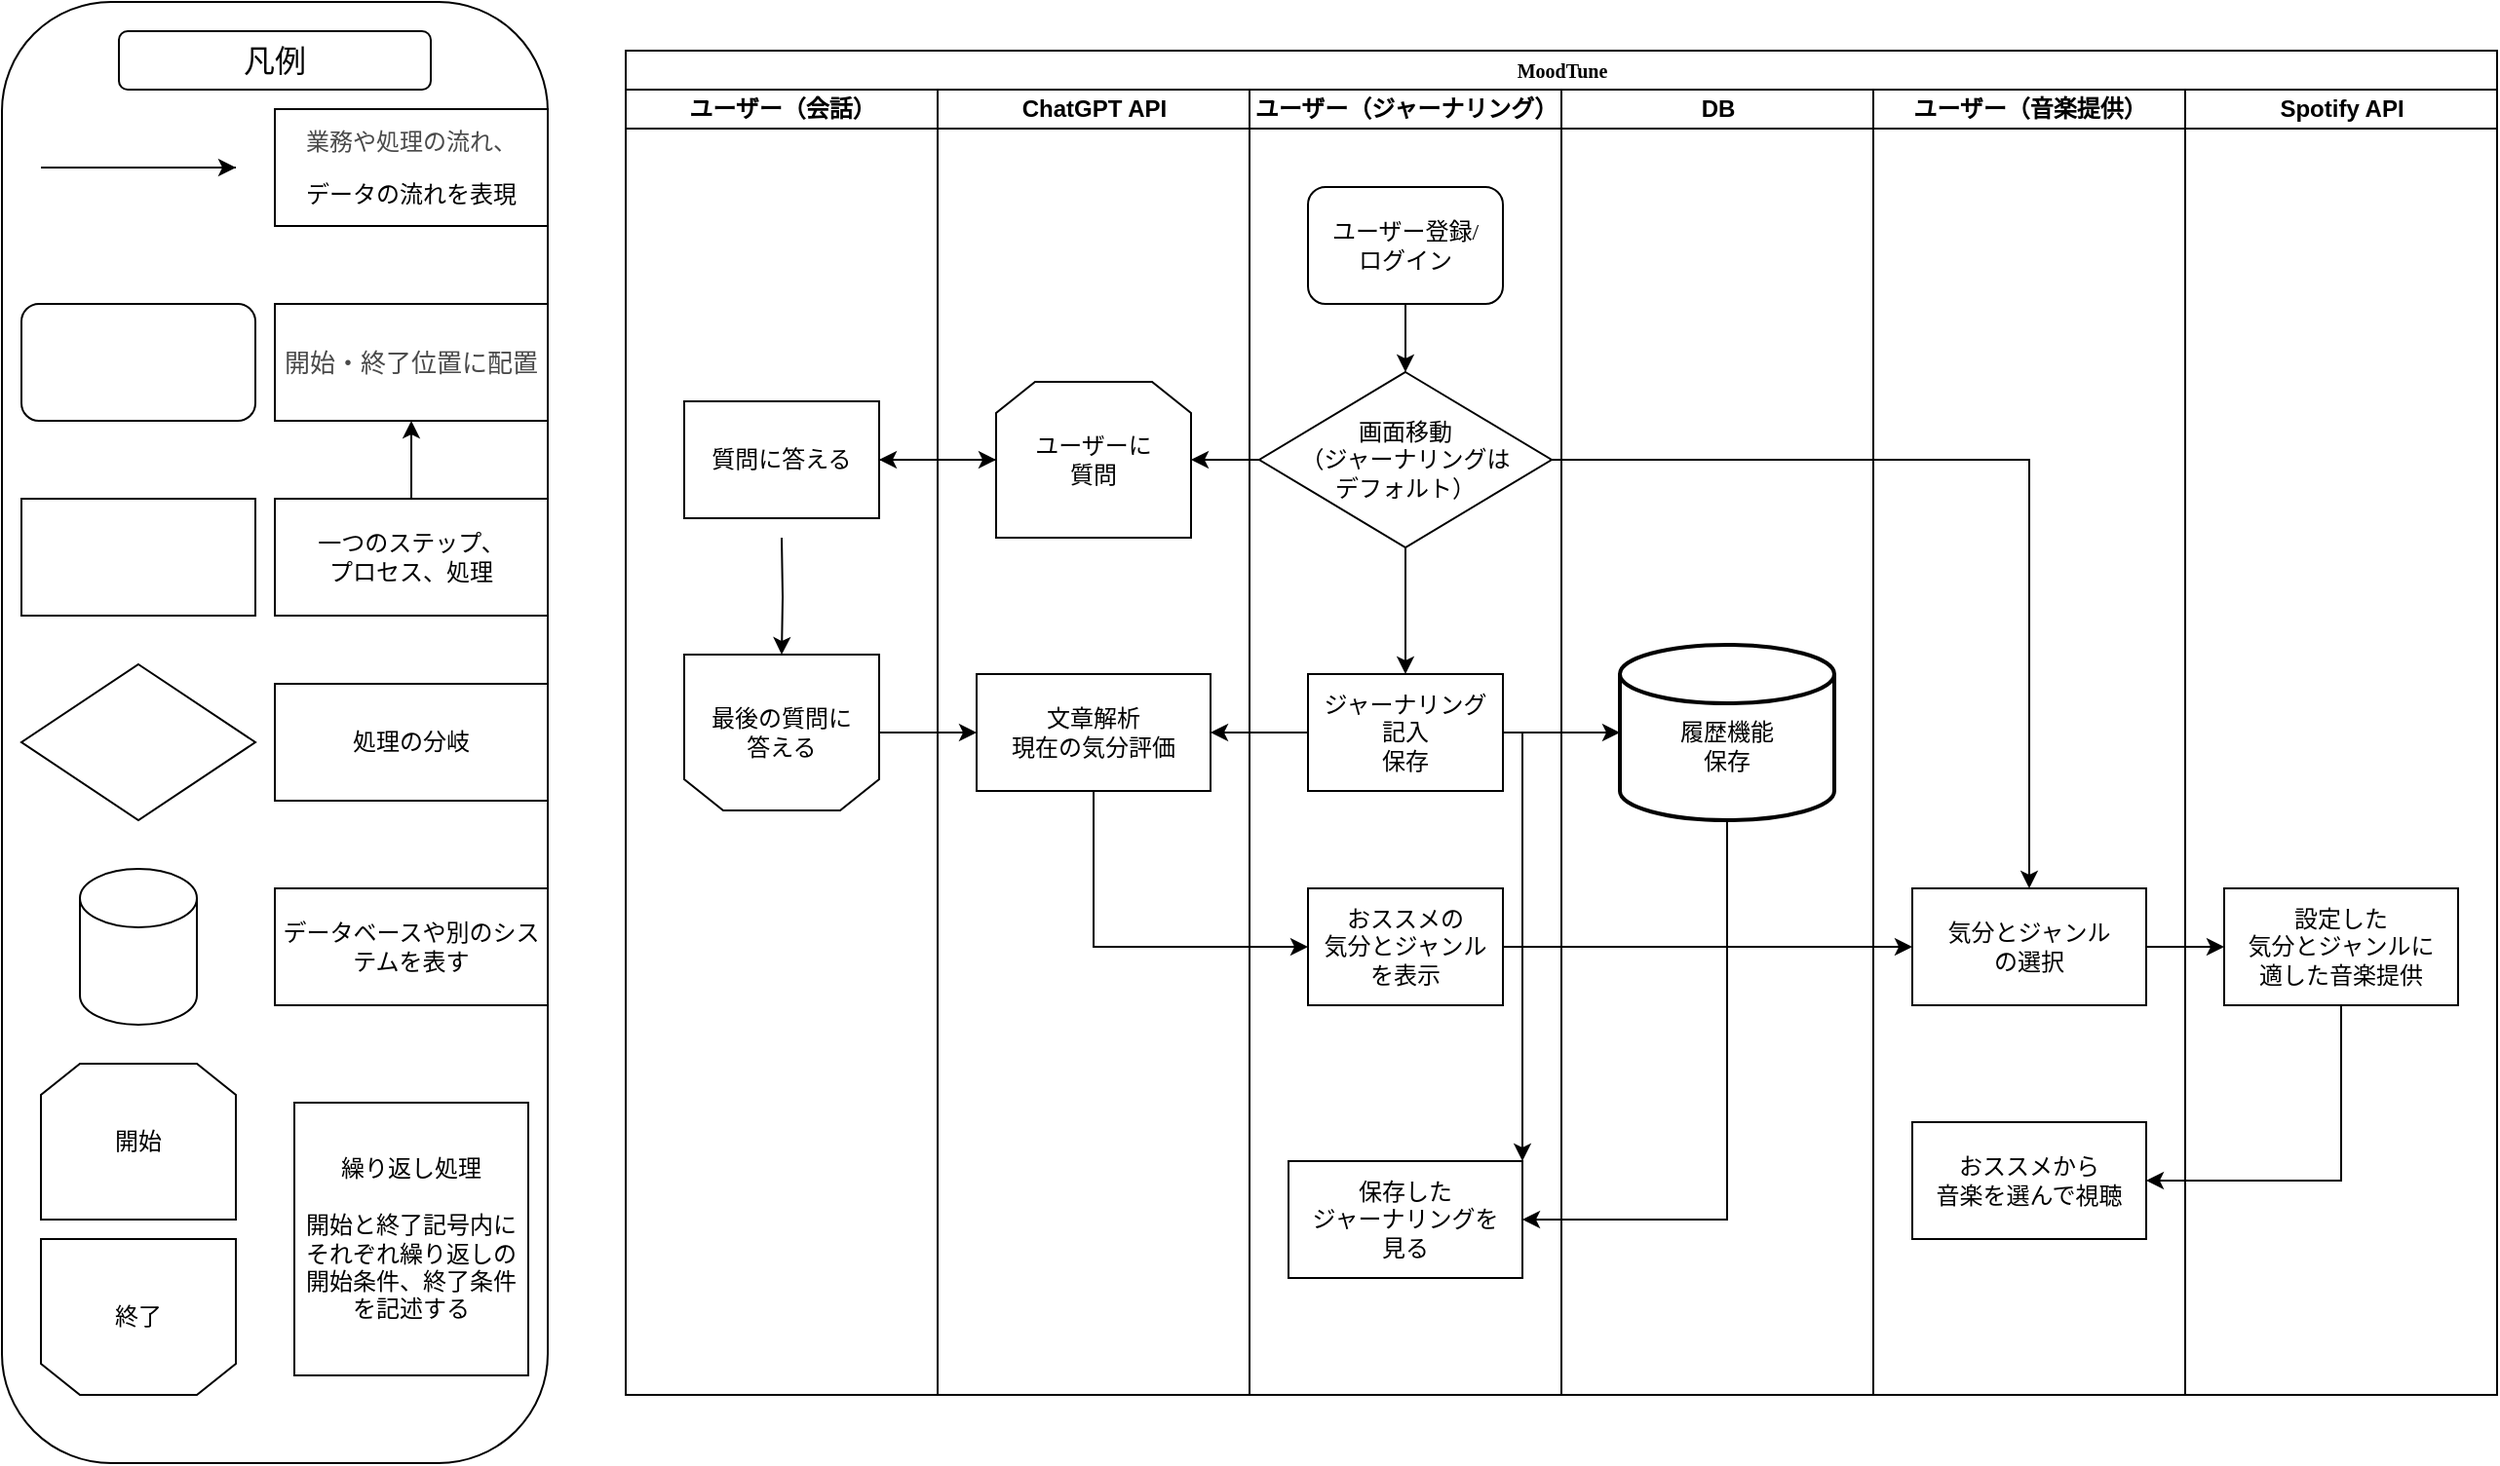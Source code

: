 <mxfile version="24.2.7" type="github">
  <diagram name="Page-1" id="74e2e168-ea6b-b213-b513-2b3c1d86103e">
    <mxGraphModel dx="1434" dy="780" grid="1" gridSize="10" guides="1" tooltips="1" connect="1" arrows="1" fold="1" page="1" pageScale="1" pageWidth="1400" pageHeight="850" background="none" math="0" shadow="0">
      <root>
        <mxCell id="0" />
        <mxCell id="1" parent="0" />
        <mxCell id="77e6c97f196da883-1" value="&lt;font style=&quot;font-size: 10px;&quot;&gt;MoodTune&lt;/font&gt;" style="swimlane;html=1;childLayout=stackLayout;startSize=20;rounded=0;shadow=0;labelBackgroundColor=none;strokeWidth=1;fontFamily=Verdana;fontSize=8;align=center;" parent="1" vertex="1">
          <mxGeometry x="360" y="40" width="960" height="690" as="geometry" />
        </mxCell>
        <mxCell id="77e6c97f196da883-2" value="ユーザー（会話）" style="swimlane;html=1;startSize=20;" parent="77e6c97f196da883-1" vertex="1">
          <mxGeometry y="20" width="160" height="670" as="geometry" />
        </mxCell>
        <mxCell id="cdU9Sef9xlhLWkmTLOWl-19" value="最後の質問に&lt;div&gt;答える&lt;/div&gt;" style="shape=loopLimit;whiteSpace=wrap;html=1;flipH=1;flipV=1;" parent="77e6c97f196da883-2" vertex="1">
          <mxGeometry x="30" y="290" width="100" height="80" as="geometry" />
        </mxCell>
        <mxCell id="cdU9Sef9xlhLWkmTLOWl-18" style="edgeStyle=orthogonalEdgeStyle;rounded=0;orthogonalLoop=1;jettySize=auto;html=1;exitX=0.5;exitY=1;exitDx=0;exitDy=0;" parent="77e6c97f196da883-2" target="cdU9Sef9xlhLWkmTLOWl-19" edge="1">
          <mxGeometry relative="1" as="geometry">
            <mxPoint x="80" y="290" as="targetPoint" />
            <mxPoint x="80" y="230" as="sourcePoint" />
          </mxGeometry>
        </mxCell>
        <mxCell id="cdU9Sef9xlhLWkmTLOWl-33" value="質問に答える" style="rounded=0;whiteSpace=wrap;html=1;" parent="77e6c97f196da883-2" vertex="1">
          <mxGeometry x="30" y="160" width="100" height="60" as="geometry" />
        </mxCell>
        <mxCell id="77e6c97f196da883-3" value="ChatGPT API" style="swimlane;html=1;startSize=20;" parent="77e6c97f196da883-1" vertex="1">
          <mxGeometry x="160" y="20" width="160" height="670" as="geometry" />
        </mxCell>
        <mxCell id="cdU9Sef9xlhLWkmTLOWl-11" value="ユーザーに&lt;div&gt;質問&lt;/div&gt;" style="shape=loopLimit;whiteSpace=wrap;html=1;" parent="77e6c97f196da883-3" vertex="1">
          <mxGeometry x="30" y="150" width="100" height="80" as="geometry" />
        </mxCell>
        <mxCell id="cdU9Sef9xlhLWkmTLOWl-16" value="" style="endArrow=classic;html=1;rounded=0;entryX=0;entryY=0.5;entryDx=0;entryDy=0;" parent="77e6c97f196da883-3" target="cdU9Sef9xlhLWkmTLOWl-11" edge="1">
          <mxGeometry width="50" height="50" relative="1" as="geometry">
            <mxPoint x="-30" y="190" as="sourcePoint" />
            <mxPoint x="20" y="140" as="targetPoint" />
          </mxGeometry>
        </mxCell>
        <mxCell id="cdU9Sef9xlhLWkmTLOWl-23" value="文章解析&lt;div&gt;現在の気分評価&lt;/div&gt;" style="rounded=0;whiteSpace=wrap;html=1;" parent="77e6c97f196da883-3" vertex="1">
          <mxGeometry x="20" y="300" width="120" height="60" as="geometry" />
        </mxCell>
        <mxCell id="77e6c97f196da883-4" value="ユーザー（ジャーナリング）" style="swimlane;html=1;startSize=20;" parent="77e6c97f196da883-1" vertex="1">
          <mxGeometry x="320" y="20" width="160" height="670" as="geometry" />
        </mxCell>
        <mxCell id="LaZB-A_bQYklIuyLhnLg-16" style="edgeStyle=orthogonalEdgeStyle;rounded=0;orthogonalLoop=1;jettySize=auto;html=1;exitX=0.5;exitY=1;exitDx=0;exitDy=0;entryX=0.5;entryY=0;entryDx=0;entryDy=0;" parent="77e6c97f196da883-4" source="77e6c97f196da883-13" target="LaZB-A_bQYklIuyLhnLg-5" edge="1">
          <mxGeometry relative="1" as="geometry" />
        </mxCell>
        <mxCell id="77e6c97f196da883-13" value="&lt;div&gt;&lt;font style=&quot;font-size: 12px;&quot;&gt;画面移動&lt;/font&gt;&lt;/div&gt;&lt;div&gt;&lt;font style=&quot;font-size: 12px;&quot;&gt;（&lt;/font&gt;&lt;span style=&quot;font-size: 12px; background-color: initial;&quot;&gt;ジャーナリングは&lt;/span&gt;&lt;/div&gt;&lt;div&gt;&lt;span style=&quot;font-size: 12px; background-color: initial;&quot;&gt;デフォルト）&lt;/span&gt;&lt;/div&gt;" style="rhombus;whiteSpace=wrap;html=1;rounded=0;shadow=0;labelBackgroundColor=none;strokeWidth=1;fontFamily=Verdana;fontSize=8;align=center;" parent="77e6c97f196da883-4" vertex="1">
          <mxGeometry x="5" y="145" width="150" height="90" as="geometry" />
        </mxCell>
        <mxCell id="LaZB-A_bQYklIuyLhnLg-15" style="edgeStyle=orthogonalEdgeStyle;rounded=0;orthogonalLoop=1;jettySize=auto;html=1;exitX=0.5;exitY=1;exitDx=0;exitDy=0;entryX=0.5;entryY=0;entryDx=0;entryDy=0;" parent="77e6c97f196da883-4" source="77e6c97f196da883-11" target="77e6c97f196da883-13" edge="1">
          <mxGeometry relative="1" as="geometry" />
        </mxCell>
        <mxCell id="77e6c97f196da883-11" value="&lt;div&gt;&lt;span style=&quot;font-size: 12px;&quot;&gt;ユーザー登録/&lt;/span&gt;&lt;/div&gt;&lt;span style=&quot;font-size: 12px;&quot;&gt;ログイン&lt;/span&gt;" style="rounded=1;whiteSpace=wrap;html=1;shadow=0;labelBackgroundColor=none;strokeWidth=1;fontFamily=Verdana;fontSize=8;align=center;" parent="77e6c97f196da883-4" vertex="1">
          <mxGeometry x="30" y="50" width="100" height="60" as="geometry" />
        </mxCell>
        <mxCell id="LaZB-A_bQYklIuyLhnLg-5" value="ジャーナリング&lt;div&gt;記入&lt;/div&gt;&lt;div&gt;保存&lt;/div&gt;" style="rounded=0;whiteSpace=wrap;html=1;" parent="77e6c97f196da883-4" vertex="1">
          <mxGeometry x="30" y="300" width="100" height="60" as="geometry" />
        </mxCell>
        <mxCell id="cdU9Sef9xlhLWkmTLOWl-8" value="おススメの&lt;div&gt;気分とジャンル&lt;/div&gt;&lt;div&gt;を表示&lt;/div&gt;" style="rounded=0;whiteSpace=wrap;html=1;" parent="77e6c97f196da883-4" vertex="1">
          <mxGeometry x="30" y="410" width="100" height="60" as="geometry" />
        </mxCell>
        <mxCell id="cdU9Sef9xlhLWkmTLOWl-31" value="保存した&lt;div&gt;ジャーナリングを&lt;/div&gt;&lt;div&gt;見る&lt;/div&gt;" style="rounded=0;whiteSpace=wrap;html=1;" parent="77e6c97f196da883-4" vertex="1">
          <mxGeometry x="20" y="550" width="120" height="60" as="geometry" />
        </mxCell>
        <mxCell id="cdU9Sef9xlhLWkmTLOWl-32" value="" style="endArrow=classic;html=1;rounded=0;entryX=1;entryY=0;entryDx=0;entryDy=0;" parent="77e6c97f196da883-4" target="cdU9Sef9xlhLWkmTLOWl-31" edge="1">
          <mxGeometry width="50" height="50" relative="1" as="geometry">
            <mxPoint x="130" y="330" as="sourcePoint" />
            <mxPoint x="190" y="320" as="targetPoint" />
            <Array as="points">
              <mxPoint x="140" y="330" />
              <mxPoint x="140" y="380" />
            </Array>
          </mxGeometry>
        </mxCell>
        <mxCell id="77e6c97f196da883-5" value="DB" style="swimlane;html=1;startSize=20;" parent="77e6c97f196da883-1" vertex="1">
          <mxGeometry x="480" y="20" width="160" height="670" as="geometry" />
        </mxCell>
        <mxCell id="cdU9Sef9xlhLWkmTLOWl-30" style="edgeStyle=orthogonalEdgeStyle;rounded=0;orthogonalLoop=1;jettySize=auto;html=1;exitX=0.5;exitY=1;exitDx=0;exitDy=0;exitPerimeter=0;" parent="77e6c97f196da883-5" source="LaZB-A_bQYklIuyLhnLg-8" edge="1">
          <mxGeometry relative="1" as="geometry">
            <mxPoint x="-20" y="580" as="targetPoint" />
            <Array as="points">
              <mxPoint x="85" y="580" />
            </Array>
          </mxGeometry>
        </mxCell>
        <mxCell id="LaZB-A_bQYklIuyLhnLg-8" value="&lt;div&gt;&lt;br&gt;&lt;/div&gt;履歴機能&lt;div&gt;保存&lt;/div&gt;" style="strokeWidth=2;html=1;shape=mxgraph.flowchart.database;whiteSpace=wrap;" parent="77e6c97f196da883-5" vertex="1">
          <mxGeometry x="30" y="285" width="110" height="90" as="geometry" />
        </mxCell>
        <mxCell id="77e6c97f196da883-6" value="ユーザー（音楽提供）" style="swimlane;html=1;startSize=20;" parent="77e6c97f196da883-1" vertex="1">
          <mxGeometry x="640" y="20" width="160" height="670" as="geometry" />
        </mxCell>
        <mxCell id="LaZB-A_bQYklIuyLhnLg-4" value="&lt;div&gt;&lt;span style=&quot;background-color: initial;&quot;&gt;気分とジャンル&lt;/span&gt;&lt;br&gt;&lt;/div&gt;&lt;div&gt;の選択&lt;/div&gt;" style="rounded=0;whiteSpace=wrap;html=1;" parent="77e6c97f196da883-6" vertex="1">
          <mxGeometry x="20" y="410" width="120" height="60" as="geometry" />
        </mxCell>
        <mxCell id="cdU9Sef9xlhLWkmTLOWl-28" value="おススメから&lt;div&gt;音楽を選んで視聴&lt;/div&gt;" style="rounded=0;whiteSpace=wrap;html=1;" parent="77e6c97f196da883-6" vertex="1">
          <mxGeometry x="20" y="530" width="120" height="60" as="geometry" />
        </mxCell>
        <mxCell id="77e6c97f196da883-7" value="Spotify API" style="swimlane;html=1;startSize=20;" parent="77e6c97f196da883-1" vertex="1">
          <mxGeometry x="800" y="20" width="160" height="670" as="geometry" />
        </mxCell>
        <mxCell id="cdU9Sef9xlhLWkmTLOWl-24" value="設定した&lt;div&gt;気分とジャンルに&lt;div&gt;適した音楽提供&lt;/div&gt;&lt;/div&gt;" style="rounded=0;whiteSpace=wrap;html=1;" parent="77e6c97f196da883-7" vertex="1">
          <mxGeometry x="20" y="410" width="120" height="60" as="geometry" />
        </mxCell>
        <mxCell id="LaZB-A_bQYklIuyLhnLg-10" style="edgeStyle=orthogonalEdgeStyle;rounded=0;orthogonalLoop=1;jettySize=auto;html=1;exitX=0;exitY=0.5;exitDx=0;exitDy=0;entryX=1;entryY=0.5;entryDx=0;entryDy=0;" parent="77e6c97f196da883-1" source="77e6c97f196da883-13" target="cdU9Sef9xlhLWkmTLOWl-11" edge="1">
          <mxGeometry relative="1" as="geometry">
            <mxPoint x="300" y="210" as="targetPoint" />
          </mxGeometry>
        </mxCell>
        <mxCell id="LaZB-A_bQYklIuyLhnLg-11" style="edgeStyle=orthogonalEdgeStyle;rounded=0;orthogonalLoop=1;jettySize=auto;html=1;exitX=1;exitY=0.5;exitDx=0;exitDy=0;" parent="77e6c97f196da883-1" source="77e6c97f196da883-13" target="LaZB-A_bQYklIuyLhnLg-4" edge="1">
          <mxGeometry relative="1" as="geometry" />
        </mxCell>
        <mxCell id="LaZB-A_bQYklIuyLhnLg-17" style="edgeStyle=orthogonalEdgeStyle;rounded=0;orthogonalLoop=1;jettySize=auto;html=1;exitX=1;exitY=0.5;exitDx=0;exitDy=0;entryX=0;entryY=0.5;entryDx=0;entryDy=0;entryPerimeter=0;" parent="77e6c97f196da883-1" source="LaZB-A_bQYklIuyLhnLg-5" target="LaZB-A_bQYklIuyLhnLg-8" edge="1">
          <mxGeometry relative="1" as="geometry" />
        </mxCell>
        <mxCell id="cdU9Sef9xlhLWkmTLOWl-3" value="" style="edgeStyle=orthogonalEdgeStyle;rounded=0;orthogonalLoop=1;jettySize=auto;html=1;" parent="77e6c97f196da883-1" source="LaZB-A_bQYklIuyLhnLg-5" edge="1">
          <mxGeometry relative="1" as="geometry">
            <mxPoint x="300" y="350" as="targetPoint" />
          </mxGeometry>
        </mxCell>
        <mxCell id="cdU9Sef9xlhLWkmTLOWl-9" value="" style="endArrow=classic;html=1;rounded=0;exitX=1;exitY=0.5;exitDx=0;exitDy=0;entryX=0;entryY=0.5;entryDx=0;entryDy=0;" parent="77e6c97f196da883-1" source="cdU9Sef9xlhLWkmTLOWl-8" target="LaZB-A_bQYklIuyLhnLg-4" edge="1">
          <mxGeometry width="50" height="50" relative="1" as="geometry">
            <mxPoint x="450" y="390" as="sourcePoint" />
            <mxPoint x="500" y="340" as="targetPoint" />
          </mxGeometry>
        </mxCell>
        <mxCell id="cdU9Sef9xlhLWkmTLOWl-14" value="" style="edgeStyle=orthogonalEdgeStyle;rounded=0;orthogonalLoop=1;jettySize=auto;html=1;" parent="77e6c97f196da883-1" source="cdU9Sef9xlhLWkmTLOWl-11" edge="1">
          <mxGeometry relative="1" as="geometry">
            <mxPoint x="130" y="210" as="targetPoint" />
          </mxGeometry>
        </mxCell>
        <mxCell id="cdU9Sef9xlhLWkmTLOWl-20" value="" style="endArrow=classic;html=1;rounded=0;exitX=1;exitY=0.5;exitDx=0;exitDy=0;entryX=0;entryY=0.5;entryDx=0;entryDy=0;" parent="77e6c97f196da883-1" source="cdU9Sef9xlhLWkmTLOWl-19" edge="1">
          <mxGeometry width="50" height="50" relative="1" as="geometry">
            <mxPoint x="460" y="390" as="sourcePoint" />
            <mxPoint x="180" y="350" as="targetPoint" />
            <Array as="points" />
          </mxGeometry>
        </mxCell>
        <mxCell id="cdU9Sef9xlhLWkmTLOWl-27" style="edgeStyle=orthogonalEdgeStyle;rounded=0;orthogonalLoop=1;jettySize=auto;html=1;exitX=0.5;exitY=1;exitDx=0;exitDy=0;entryX=1;entryY=0.5;entryDx=0;entryDy=0;" parent="77e6c97f196da883-1" source="cdU9Sef9xlhLWkmTLOWl-24" target="cdU9Sef9xlhLWkmTLOWl-28" edge="1">
          <mxGeometry relative="1" as="geometry">
            <mxPoint x="720" y="540" as="targetPoint" />
          </mxGeometry>
        </mxCell>
        <mxCell id="cdU9Sef9xlhLWkmTLOWl-26" style="edgeStyle=orthogonalEdgeStyle;rounded=0;orthogonalLoop=1;jettySize=auto;html=1;exitX=1;exitY=0.5;exitDx=0;exitDy=0;entryX=0;entryY=0.5;entryDx=0;entryDy=0;" parent="77e6c97f196da883-1" source="LaZB-A_bQYklIuyLhnLg-4" target="cdU9Sef9xlhLWkmTLOWl-24" edge="1">
          <mxGeometry relative="1" as="geometry" />
        </mxCell>
        <mxCell id="cdU9Sef9xlhLWkmTLOWl-7" value="" style="endArrow=classic;html=1;rounded=0;exitX=0.5;exitY=1;exitDx=0;exitDy=0;entryX=0;entryY=0.5;entryDx=0;entryDy=0;" parent="77e6c97f196da883-1" source="cdU9Sef9xlhLWkmTLOWl-23" edge="1" target="cdU9Sef9xlhLWkmTLOWl-8">
          <mxGeometry width="50" height="50" relative="1" as="geometry">
            <mxPoint x="-50" y="390" as="sourcePoint" />
            <mxPoint x="60" y="460" as="targetPoint" />
            <Array as="points">
              <mxPoint x="240" y="460" />
            </Array>
          </mxGeometry>
        </mxCell>
        <mxCell id="IDSXPjZ3ct8S7cFOssJs-43" value="&lt;div style=&quot;&quot;&gt;&lt;font style=&quot;font-size: 12px;&quot;&gt;&lt;br&gt;&lt;/font&gt;&lt;/div&gt;&lt;h6 style=&quot;&quot;&gt;&lt;br&gt;&lt;/h6&gt;&lt;div&gt;&lt;br&gt;&lt;/div&gt;&lt;div&gt;&lt;br&gt;&lt;/div&gt;&lt;div&gt;&lt;br&gt;&lt;/div&gt;&lt;div&gt;&lt;br&gt;&lt;/div&gt;&lt;div&gt;&lt;br&gt;&lt;/div&gt;&lt;div&gt;&lt;br&gt;&lt;/div&gt;&lt;div&gt;&lt;br&gt;&lt;/div&gt;&lt;div&gt;&lt;br&gt;&lt;/div&gt;&lt;div&gt;&lt;br&gt;&lt;/div&gt;&lt;div&gt;&lt;br&gt;&lt;/div&gt;&lt;div&gt;&lt;br&gt;&lt;/div&gt;&lt;div&gt;&lt;br&gt;&lt;/div&gt;&lt;div&gt;&lt;br&gt;&lt;/div&gt;&lt;div&gt;&lt;br&gt;&lt;/div&gt;&lt;div&gt;&lt;br&gt;&lt;/div&gt;&lt;div&gt;&lt;br&gt;&lt;/div&gt;&lt;div&gt;&lt;br&gt;&lt;/div&gt;&lt;div&gt;&lt;br&gt;&lt;/div&gt;&lt;div&gt;&lt;br&gt;&lt;/div&gt;&lt;div&gt;&lt;br&gt;&lt;/div&gt;&lt;div&gt;&lt;br&gt;&lt;/div&gt;&lt;div&gt;&lt;br&gt;&lt;/div&gt;&lt;div&gt;&lt;br&gt;&lt;/div&gt;&lt;div&gt;&lt;br&gt;&lt;/div&gt;&lt;div&gt;&lt;br&gt;&lt;/div&gt;&lt;div&gt;&lt;br&gt;&lt;/div&gt;&lt;div&gt;&lt;br&gt;&lt;/div&gt;&lt;div&gt;&lt;br&gt;&lt;/div&gt;&lt;div&gt;&lt;br&gt;&lt;/div&gt;&lt;div&gt;&lt;br&gt;&lt;/div&gt;&lt;div&gt;&lt;br&gt;&lt;/div&gt;&lt;div&gt;&lt;br&gt;&lt;/div&gt;&lt;div&gt;&lt;br&gt;&lt;/div&gt;&lt;div&gt;&lt;br&gt;&lt;/div&gt;&lt;div&gt;&lt;br&gt;&lt;/div&gt;&lt;div&gt;&lt;br&gt;&lt;/div&gt;&lt;div&gt;&lt;br&gt;&lt;/div&gt;&lt;div&gt;&lt;br&gt;&lt;/div&gt;&lt;div&gt;&lt;br&gt;&lt;/div&gt;&lt;div&gt;&lt;br&gt;&lt;/div&gt;&lt;div&gt;&lt;br&gt;&lt;/div&gt;&lt;div&gt;&lt;br&gt;&lt;/div&gt;&lt;div&gt;&lt;br&gt;&lt;/div&gt;&lt;div&gt;&lt;br&gt;&lt;/div&gt;&lt;div&gt;&lt;br&gt;&lt;/div&gt;&lt;div&gt;&lt;br&gt;&lt;/div&gt;&lt;div&gt;&lt;br&gt;&lt;/div&gt;" style="rounded=1;whiteSpace=wrap;html=1;arcSize=20;" vertex="1" parent="1">
          <mxGeometry x="40" y="15" width="280" height="750" as="geometry" />
        </mxCell>
        <mxCell id="IDSXPjZ3ct8S7cFOssJs-44" value="" style="endArrow=classic;html=1;rounded=0;" edge="1" parent="1">
          <mxGeometry width="50" height="50" relative="1" as="geometry">
            <mxPoint x="160" y="100" as="sourcePoint" />
            <mxPoint x="160" y="100" as="targetPoint" />
            <Array as="points">
              <mxPoint x="60" y="100" />
              <mxPoint x="110" y="100" />
            </Array>
          </mxGeometry>
        </mxCell>
        <mxCell id="IDSXPjZ3ct8S7cFOssJs-45" value="&lt;p style=&quot;&quot;&gt;&lt;span style=&quot;color: rgb(74, 74, 74); font-family: &amp;quot;Noto Sans JP&amp;quot;, &amp;quot;ヒラギノ角ゴ Pro W3&amp;quot;, &amp;quot;Hiragino Kaku Gothic Pro&amp;quot;, メイリオ, Meiryo, YuGothic, 游ゴシック, &amp;quot;ＭＳ Ｐゴシック&amp;quot;, &amp;quot;MS PGothic&amp;quot;, arial, sans-serif; text-align: start; background-color: rgb(255, 255, 255);&quot;&gt;業務や処理の流れ、&lt;/span&gt;&lt;/p&gt;&lt;p style=&quot;&quot;&gt;データの流れを表現&lt;/p&gt;" style="rounded=0;whiteSpace=wrap;html=1;" vertex="1" parent="1">
          <mxGeometry x="180" y="70" width="140" height="60" as="geometry" />
        </mxCell>
        <mxCell id="IDSXPjZ3ct8S7cFOssJs-46" value="&lt;span style=&quot;color: rgb(74, 74, 74); font-family: &amp;quot;Noto Sans JP&amp;quot;, &amp;quot;ヒラギノ角ゴ Pro W3&amp;quot;, &amp;quot;Hiragino Kaku Gothic Pro&amp;quot;, メイリオ, Meiryo, YuGothic, 游ゴシック, &amp;quot;ＭＳ Ｐゴシック&amp;quot;, &amp;quot;MS PGothic&amp;quot;, arial, sans-serif; text-align: start; background-color: rgb(255, 255, 255);&quot;&gt;&lt;font style=&quot;font-size: 13px;&quot;&gt;開始・終了位置に配置&lt;/font&gt;&lt;/span&gt;" style="rounded=0;whiteSpace=wrap;html=1;" vertex="1" parent="1">
          <mxGeometry x="180" y="170" width="140" height="60" as="geometry" />
        </mxCell>
        <mxCell id="IDSXPjZ3ct8S7cFOssJs-47" value="" style="rounded=1;whiteSpace=wrap;html=1;" vertex="1" parent="1">
          <mxGeometry x="50" y="170" width="120" height="60" as="geometry" />
        </mxCell>
        <mxCell id="IDSXPjZ3ct8S7cFOssJs-52" value="" style="edgeStyle=orthogonalEdgeStyle;rounded=0;orthogonalLoop=1;jettySize=auto;html=1;" edge="1" parent="1" source="IDSXPjZ3ct8S7cFOssJs-48" target="IDSXPjZ3ct8S7cFOssJs-46">
          <mxGeometry relative="1" as="geometry" />
        </mxCell>
        <mxCell id="IDSXPjZ3ct8S7cFOssJs-48" value="一つのステップ、&lt;div&gt;プロセス、処理&lt;/div&gt;" style="rounded=0;whiteSpace=wrap;html=1;" vertex="1" parent="1">
          <mxGeometry x="180" y="270" width="140" height="60" as="geometry" />
        </mxCell>
        <mxCell id="IDSXPjZ3ct8S7cFOssJs-49" value="" style="rounded=0;whiteSpace=wrap;html=1;" vertex="1" parent="1">
          <mxGeometry x="50" y="270" width="120" height="60" as="geometry" />
        </mxCell>
        <mxCell id="IDSXPjZ3ct8S7cFOssJs-50" value="処理の分岐" style="rounded=0;whiteSpace=wrap;html=1;" vertex="1" parent="1">
          <mxGeometry x="180" y="365" width="140" height="60" as="geometry" />
        </mxCell>
        <mxCell id="IDSXPjZ3ct8S7cFOssJs-51" value="" style="rhombus;whiteSpace=wrap;html=1;" vertex="1" parent="1">
          <mxGeometry x="50" y="355" width="120" height="80" as="geometry" />
        </mxCell>
        <mxCell id="IDSXPjZ3ct8S7cFOssJs-53" value="" style="shape=cylinder3;whiteSpace=wrap;html=1;boundedLbl=1;backgroundOutline=1;size=15;" vertex="1" parent="1">
          <mxGeometry x="80" y="460" width="60" height="80" as="geometry" />
        </mxCell>
        <mxCell id="IDSXPjZ3ct8S7cFOssJs-54" value="データベースや別のシステムを表す" style="rounded=0;whiteSpace=wrap;html=1;" vertex="1" parent="1">
          <mxGeometry x="180" y="470" width="140" height="60" as="geometry" />
        </mxCell>
        <mxCell id="IDSXPjZ3ct8S7cFOssJs-55" value="開始" style="shape=loopLimit;whiteSpace=wrap;html=1;" vertex="1" parent="1">
          <mxGeometry x="60" y="560" width="100" height="80" as="geometry" />
        </mxCell>
        <mxCell id="IDSXPjZ3ct8S7cFOssJs-56" value="終了" style="shape=loopLimit;whiteSpace=wrap;html=1;direction=west;" vertex="1" parent="1">
          <mxGeometry x="60" y="650" width="100" height="80" as="geometry" />
        </mxCell>
        <mxCell id="IDSXPjZ3ct8S7cFOssJs-57" value="繰り返し処理&lt;div&gt;&lt;br&gt;&lt;/div&gt;&lt;div&gt;開始と終了記号内にそれぞれ繰り返しの開始条件、終了条件を記述する&lt;/div&gt;" style="rounded=0;whiteSpace=wrap;html=1;" vertex="1" parent="1">
          <mxGeometry x="190" y="580" width="120" height="140" as="geometry" />
        </mxCell>
        <mxCell id="IDSXPjZ3ct8S7cFOssJs-58" value="&lt;font style=&quot;font-size: 16px;&quot;&gt;凡例&lt;/font&gt;" style="rounded=1;whiteSpace=wrap;html=1;" vertex="1" parent="1">
          <mxGeometry x="100" y="30" width="160" height="30" as="geometry" />
        </mxCell>
      </root>
    </mxGraphModel>
  </diagram>
</mxfile>
